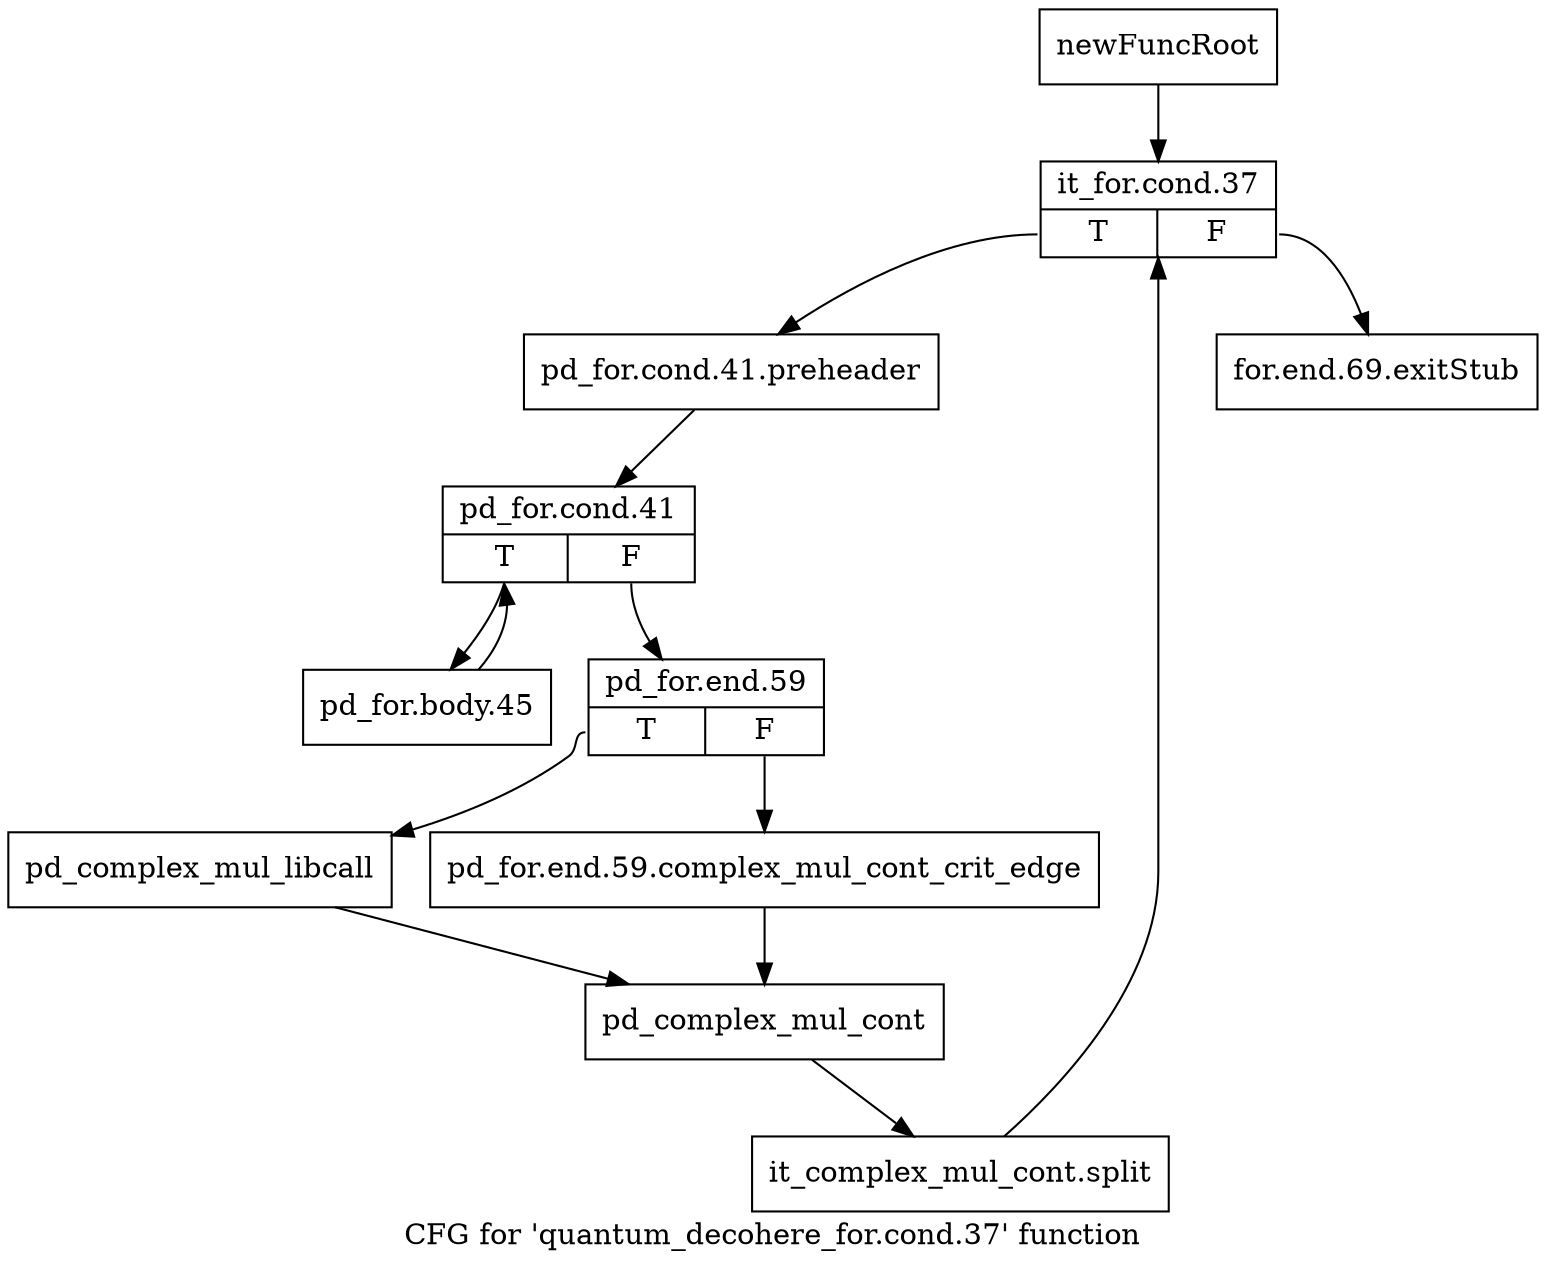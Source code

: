 digraph "CFG for 'quantum_decohere_for.cond.37' function" {
	label="CFG for 'quantum_decohere_for.cond.37' function";

	Node0x15f0230 [shape=record,label="{newFuncRoot}"];
	Node0x15f0230 -> Node0x15f02d0;
	Node0x15f0280 [shape=record,label="{for.end.69.exitStub}"];
	Node0x15f02d0 [shape=record,label="{it_for.cond.37|{<s0>T|<s1>F}}"];
	Node0x15f02d0:s0 -> Node0x15f0320;
	Node0x15f02d0:s1 -> Node0x15f0280;
	Node0x15f0320 [shape=record,label="{pd_for.cond.41.preheader}"];
	Node0x15f0320 -> Node0x15f0370;
	Node0x15f0370 [shape=record,label="{pd_for.cond.41|{<s0>T|<s1>F}}"];
	Node0x15f0370:s0 -> Node0x15f0500;
	Node0x15f0370:s1 -> Node0x15f03c0;
	Node0x15f03c0 [shape=record,label="{pd_for.end.59|{<s0>T|<s1>F}}"];
	Node0x15f03c0:s0 -> Node0x15f0460;
	Node0x15f03c0:s1 -> Node0x15f0410;
	Node0x15f0410 [shape=record,label="{pd_for.end.59.complex_mul_cont_crit_edge}"];
	Node0x15f0410 -> Node0x15f04b0;
	Node0x15f0460 [shape=record,label="{pd_complex_mul_libcall}"];
	Node0x15f0460 -> Node0x15f04b0;
	Node0x15f04b0 [shape=record,label="{pd_complex_mul_cont}"];
	Node0x15f04b0 -> Node0x176f120;
	Node0x176f120 [shape=record,label="{it_complex_mul_cont.split}"];
	Node0x176f120 -> Node0x15f02d0;
	Node0x15f0500 [shape=record,label="{pd_for.body.45}"];
	Node0x15f0500 -> Node0x15f0370;
}
